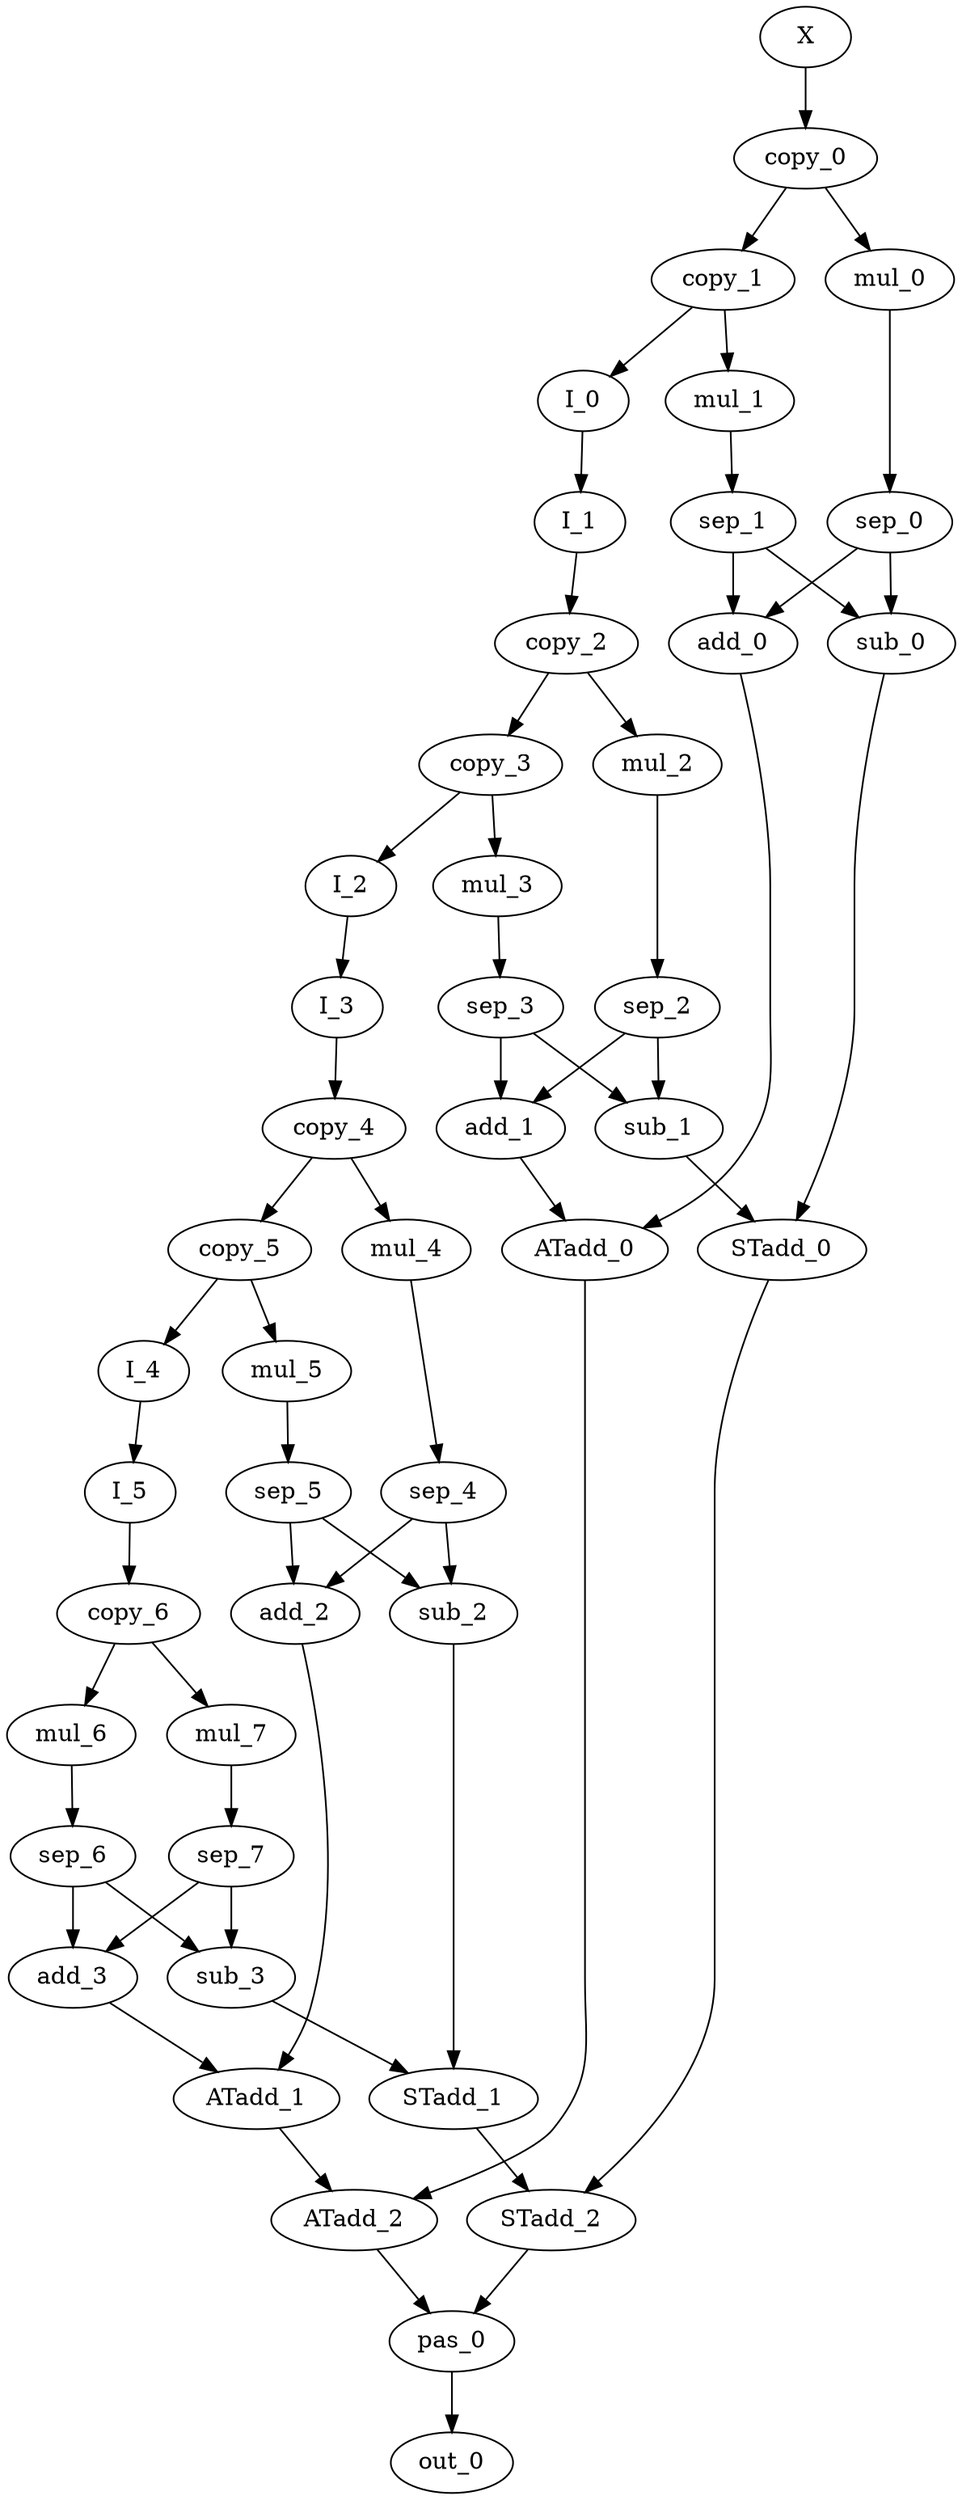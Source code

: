 digraph Cplx8 {
	sub_1 [label = sub_1 ];
	ATadd_2 [label = ATadd_2 ];
	copy_2 [label = copy_2 ];
	mul_1 [label = mul_1 ];
	sub_3 [label = sub_3 ];
	copy_6 [label = copy_6 ];
	add_1 [label = add_1 ];
	add_2 [label = add_2 ];
	STadd_2 [label = STadd_2 ];
	sep_6 [label = sep_6 ];
	add_3 [label = add_3 ];
	sep_3 [label = sep_3 ];
	sep_4 [label = sep_4 ];
	sep_2 [label = sep_2 ];
	copy_5 [label = copy_5 ];
	sep_0 [label = sep_0 ];
	STadd_1 [label = STadd_1 ];
	I_3 [label = I_3 ];
	mul_5 [label = mul_5 ];
	mul_6 [label = mul_6 ];
	sep_7 [label = sep_7 ];
	STadd_0 [label = STadd_0 ];
	sep_1 [label = sep_1 ];
	I_0 [label = I_0 ];
	copy_1 [label = copy_1 ];
	mul_0 [label = mul_0 ];
	I_2 [label = I_2 ];
	ATadd_0 [label = ATadd_0 ];
	out_0 [label = out_0 ];
	sep_5 [label = sep_5 ];
	ATadd_1 [label = ATadd_1 ];
	add_0 [label = add_0 ];
	I_4 [label = I_4 ];
	pas_0 [label = pas_0 ];
	copy_0 [label = copy_0 ];
	I_5 [label = I_5 ];
	mul_7 [label = mul_7 ];
	copy_3 [label = copy_3 ];
	I_1 [label = I_1 ];
	mul_4 [label = mul_4 ];
	sub_0 [label = sub_0 ];
	sub_2 [label = sub_2 ];
	mul_2 [label = mul_2 ];
	mul_3 [label = mul_3 ];
	copy_4 [label = copy_4 ];
	X [label = X ];
	STadd_0 -> STadd_2 [ name = 0 ];
	sep_2 -> add_1 [ name = 1 ];
	copy_3 -> mul_3 [ name = 2 ];
	mul_2 -> sep_2 [ name = 3 ];
	I_4 -> I_5 [ name = 4 ];
	sep_6 -> sub_3 [ name = 5 ];
	pas_0 -> out_0 [ name = 6 ];
	sep_4 -> add_2 [ name = 7 ];
	sep_7 -> sub_3 [ name = 8 ];
	mul_6 -> sep_6 [ name = 9 ];
	sub_3 -> STadd_1 [ name = 10 ];
	copy_1 -> mul_1 [ name = 11 ];
	ATadd_1 -> ATadd_2 [ name = 12 ];
	sep_1 -> add_0 [ name = 13 ];
	copy_0 -> copy_1 [ name = 14 ];
	copy_3 -> I_2 [ name = 15 ];
	I_5 -> copy_6 [ name = 16 ];
	add_2 -> ATadd_1 [ name = 17 ];
	copy_1 -> I_0 [ name = 18 ];
	sub_0 -> STadd_0 [ name = 19 ];
	add_1 -> ATadd_0 [ name = 20 ];
	I_0 -> I_1 [ name = 21 ];
	copy_6 -> mul_6 [ name = 22 ];
	sep_4 -> sub_2 [ name = 23 ];
	sep_0 -> add_0 [ name = 24 ];
	copy_6 -> mul_7 [ name = 25 ];
	mul_7 -> sep_7 [ name = 26 ];
	sep_5 -> sub_2 [ name = 27 ];
	mul_5 -> sep_5 [ name = 28 ];
	copy_5 -> mul_5 [ name = 29 ];
	copy_4 -> copy_5 [ name = 30 ];
	I_2 -> I_3 [ name = 31 ];
	I_1 -> copy_2 [ name = 32 ];
	STadd_1 -> STadd_2 [ name = 33 ];
	copy_5 -> I_4 [ name = 34 ];
	sep_3 -> sub_1 [ name = 35 ];
	ATadd_0 -> ATadd_2 [ name = 36 ];
	copy_4 -> mul_4 [ name = 37 ];
	I_3 -> copy_4 [ name = 38 ];
	sep_0 -> sub_0 [ name = 39 ];
	add_3 -> ATadd_1 [ name = 40 ];
	STadd_2 -> pas_0 [ name = 41 ];
	mul_1 -> sep_1 [ name = 42 ];
	sep_2 -> sub_1 [ name = 43 ];
	add_0 -> ATadd_0 [ name = 44 ];
	mul_3 -> sep_3 [ name = 45 ];
	sub_1 -> STadd_0 [ name = 46 ];
	ATadd_2 -> pas_0 [ name = 47 ];
	mul_0 -> sep_0 [ name = 48 ];
	copy_0 -> mul_0 [ name = 49 ];
	sep_1 -> sub_0 [ name = 50 ];
	sub_2 -> STadd_1 [ name = 51 ];
	mul_4 -> sep_4 [ name = 52 ];
	sep_7 -> add_3 [ name = 53 ];
	sep_6 -> add_3 [ name = 54 ];
	X -> copy_0 [ name = 55 ];
	sep_3 -> add_1 [ name = 56 ];
	copy_2 -> copy_3 [ name = 57 ];
	sep_5 -> add_2 [ name = 58 ];
	copy_2 -> mul_2 [ name = 59 ];
}
